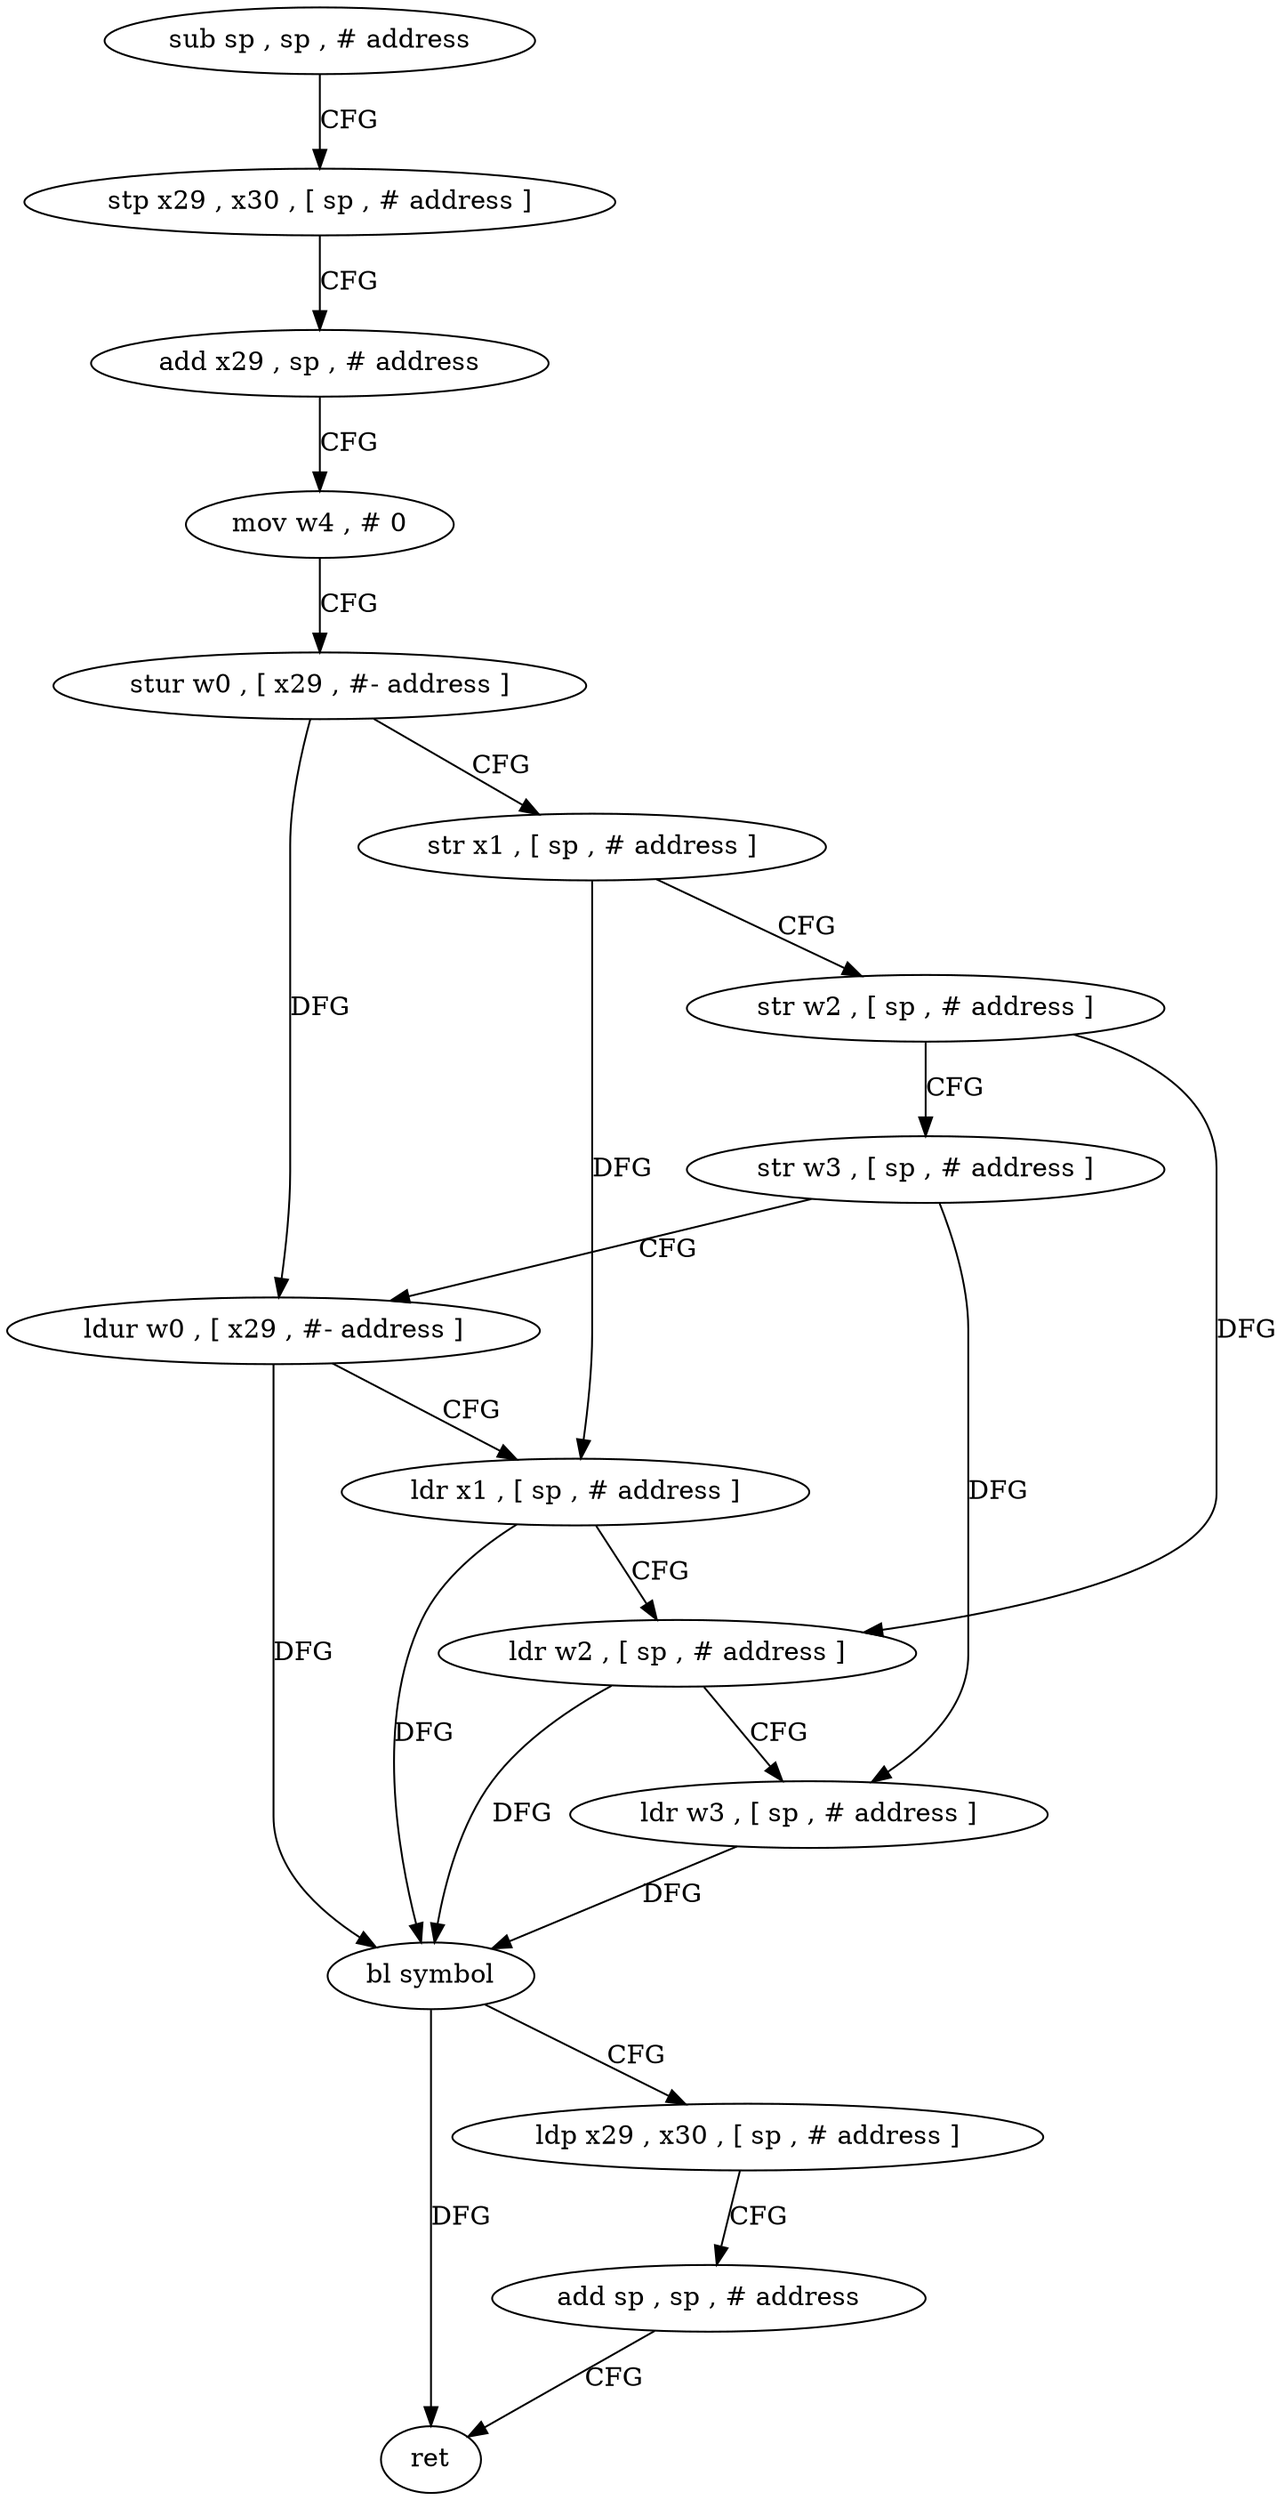 digraph "func" {
"4210036" [label = "sub sp , sp , # address" ]
"4210040" [label = "stp x29 , x30 , [ sp , # address ]" ]
"4210044" [label = "add x29 , sp , # address" ]
"4210048" [label = "mov w4 , # 0" ]
"4210052" [label = "stur w0 , [ x29 , #- address ]" ]
"4210056" [label = "str x1 , [ sp , # address ]" ]
"4210060" [label = "str w2 , [ sp , # address ]" ]
"4210064" [label = "str w3 , [ sp , # address ]" ]
"4210068" [label = "ldur w0 , [ x29 , #- address ]" ]
"4210072" [label = "ldr x1 , [ sp , # address ]" ]
"4210076" [label = "ldr w2 , [ sp , # address ]" ]
"4210080" [label = "ldr w3 , [ sp , # address ]" ]
"4210084" [label = "bl symbol" ]
"4210088" [label = "ldp x29 , x30 , [ sp , # address ]" ]
"4210092" [label = "add sp , sp , # address" ]
"4210096" [label = "ret" ]
"4210036" -> "4210040" [ label = "CFG" ]
"4210040" -> "4210044" [ label = "CFG" ]
"4210044" -> "4210048" [ label = "CFG" ]
"4210048" -> "4210052" [ label = "CFG" ]
"4210052" -> "4210056" [ label = "CFG" ]
"4210052" -> "4210068" [ label = "DFG" ]
"4210056" -> "4210060" [ label = "CFG" ]
"4210056" -> "4210072" [ label = "DFG" ]
"4210060" -> "4210064" [ label = "CFG" ]
"4210060" -> "4210076" [ label = "DFG" ]
"4210064" -> "4210068" [ label = "CFG" ]
"4210064" -> "4210080" [ label = "DFG" ]
"4210068" -> "4210072" [ label = "CFG" ]
"4210068" -> "4210084" [ label = "DFG" ]
"4210072" -> "4210076" [ label = "CFG" ]
"4210072" -> "4210084" [ label = "DFG" ]
"4210076" -> "4210080" [ label = "CFG" ]
"4210076" -> "4210084" [ label = "DFG" ]
"4210080" -> "4210084" [ label = "DFG" ]
"4210084" -> "4210088" [ label = "CFG" ]
"4210084" -> "4210096" [ label = "DFG" ]
"4210088" -> "4210092" [ label = "CFG" ]
"4210092" -> "4210096" [ label = "CFG" ]
}
